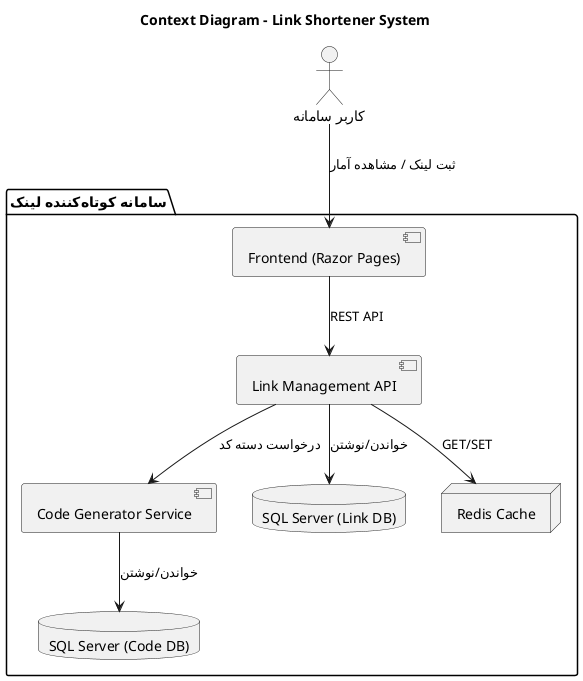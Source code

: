 @startuml
title Context Diagram - Link Shortener System

actor "کاربر سامانه" as User

package "سامانه کوتاه‌کننده لینک" {
  [Frontend (Razor Pages)]
  [Link Management API]
  [Code Generator Service]
  database "SQL Server (Link DB)" as LinkDB
  database "SQL Server (Code DB)" as CodeDB
  node "Redis Cache" as Redis
}

User --> [Frontend (Razor Pages)] : ثبت لینک / مشاهده آمار
[Frontend (Razor Pages)] --> [Link Management API] : REST API
[Link Management API] --> LinkDB : خواندن/نوشتن
[Link Management API] --> Redis : GET/SET
[Link Management API] --> [Code Generator Service] : درخواست دسته کد
[Code Generator Service] --> CodeDB : خواندن/نوشتن

@enduml
